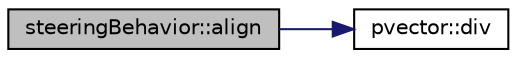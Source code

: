 digraph "steeringBehavior::align"
{
 // LATEX_PDF_SIZE
  edge [fontname="Helvetica",fontsize="10",labelfontname="Helvetica",labelfontsize="10"];
  node [fontname="Helvetica",fontsize="10",shape=record];
  rankdir="LR";
  Node1 [label="steeringBehavior::align",height=0.2,width=0.4,color="black", fillcolor="grey75", style="filled", fontcolor="black",tooltip=" "];
  Node1 -> Node2 [color="midnightblue",fontsize="10",style="solid",fontname="Helvetica"];
  Node2 [label="pvector::div",height=0.2,width=0.4,color="black", fillcolor="white", style="filled",URL="$classpvector.html#ac413b2a3bf92643cee445025b5bfe63d",tooltip=" "];
}

